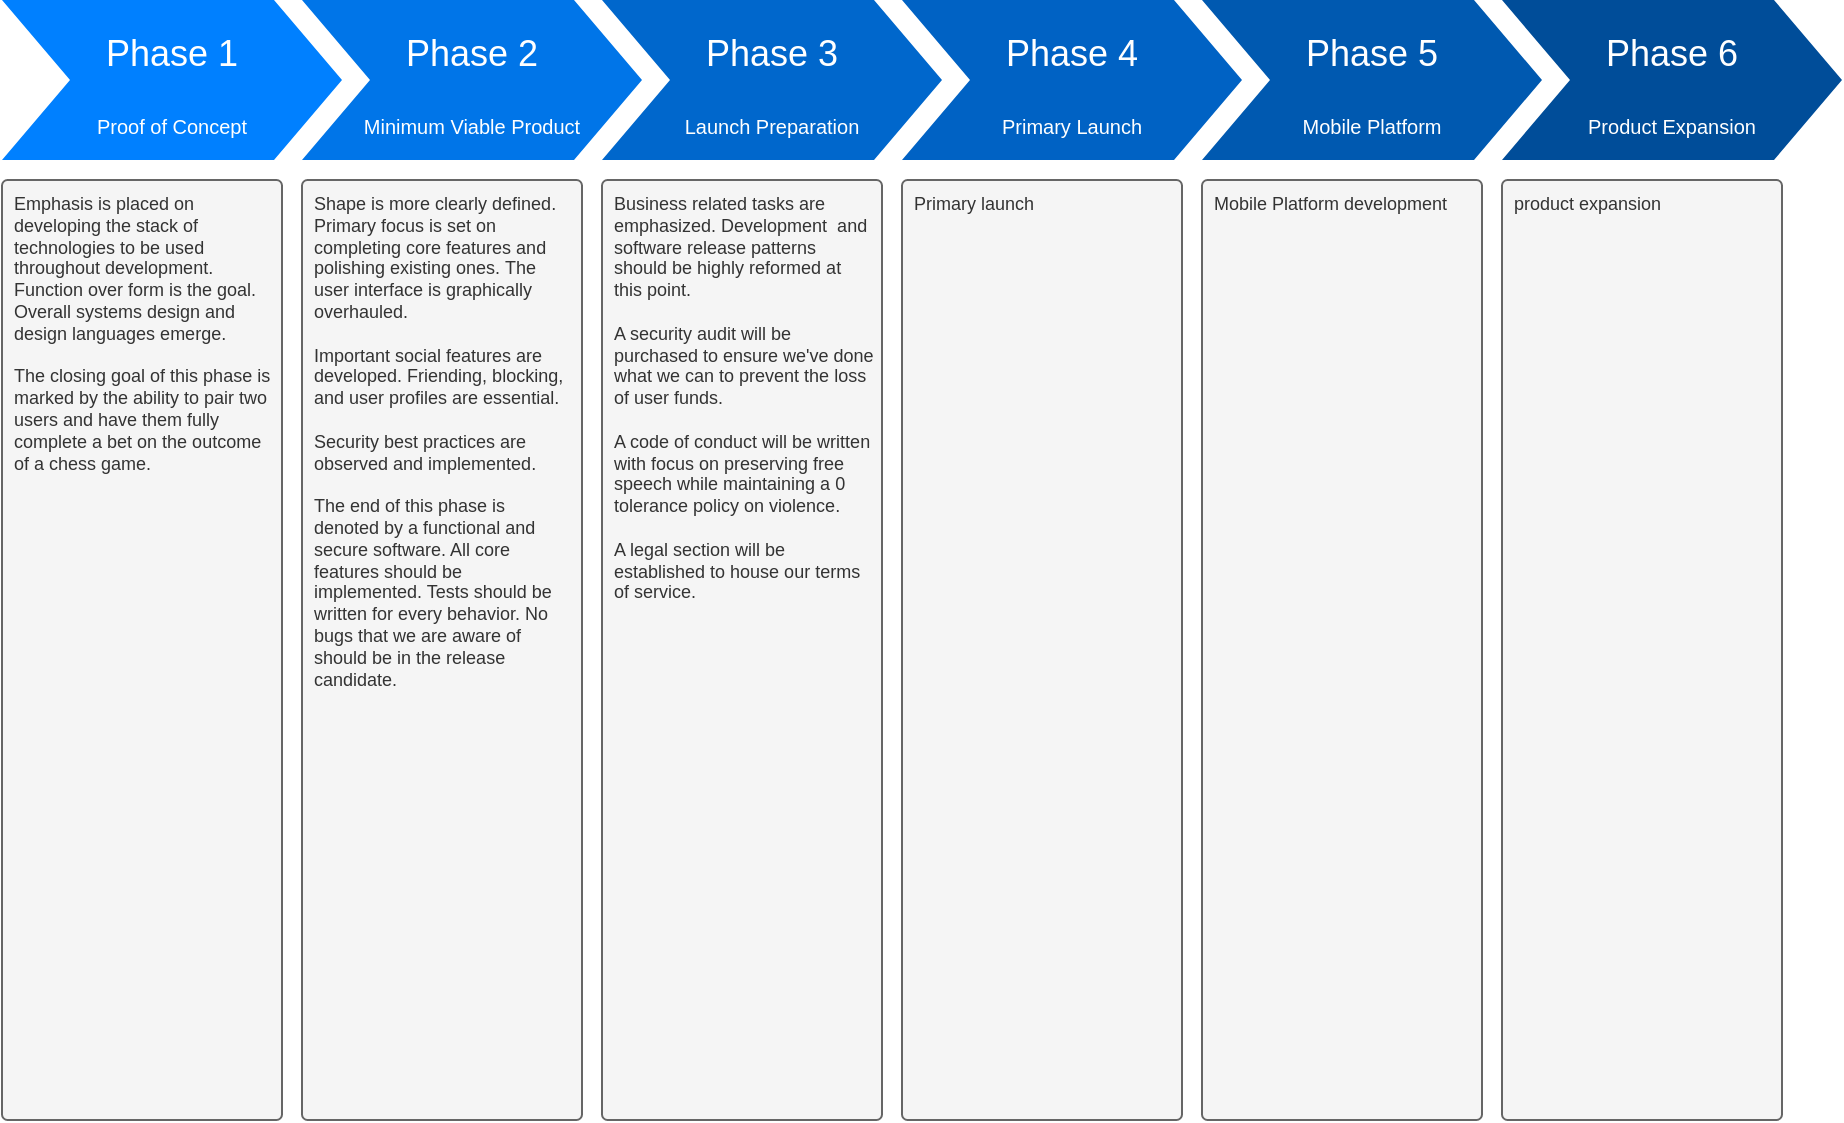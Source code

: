 <mxfile version="18.0.2" type="google"><diagram name="Page-1" id="d9b1e647-80fa-b4a2-5024-87a742678bcc"><mxGraphModel dx="1421" dy="777" grid="1" gridSize="10" guides="1" tooltips="1" connect="1" arrows="1" fold="1" page="1" pageScale="1" pageWidth="1100" pageHeight="850" background="none" math="0" shadow="0"><root><mxCell id="0"/><mxCell id="1" parent="0"/><mxCell id="57fe6abec08f04cb-1" value="&lt;font style=&quot;&quot;&gt;&lt;font style=&quot;vertical-align: inherit;&quot;&gt;&lt;font style=&quot;vertical-align: inherit;&quot;&gt;&lt;span style=&quot;font-size: 18px;&quot;&gt;&lt;font style=&quot;vertical-align: inherit;&quot;&gt;&lt;font style=&quot;vertical-align: inherit;&quot;&gt;&lt;font style=&quot;vertical-align: inherit;&quot;&gt;&lt;font style=&quot;vertical-align: inherit;&quot;&gt;Phase 1 &lt;/font&gt;&lt;/font&gt;&lt;/font&gt;&lt;/font&gt;&lt;/span&gt;&lt;br&gt;&lt;font style=&quot;&quot;&gt;&lt;font style=&quot;vertical-align: inherit;&quot;&gt;&lt;font style=&quot;vertical-align: inherit;&quot;&gt;&lt;font style=&quot;vertical-align: inherit;&quot;&gt;&lt;font style=&quot;vertical-align: inherit; font-size: 10px;&quot;&gt;Proof of Concept&lt;/font&gt;&lt;/font&gt;&lt;/font&gt;&lt;/font&gt;&lt;/font&gt;&lt;br&gt;&lt;/font&gt;&lt;/font&gt;&lt;/font&gt;" style="shape=step;whiteSpace=wrap;html=1;fontSize=28;fillColor=#0080FF;fontColor=#FFFFFF;strokeColor=none;" parent="1" vertex="1"><mxGeometry x="90" y="180" width="170" height="80" as="geometry"/></mxCell><mxCell id="57fe6abec08f04cb-2" value="&lt;font style=&quot;&quot;&gt;&lt;font style=&quot;vertical-align: inherit;&quot;&gt;&lt;font style=&quot;vertical-align: inherit;&quot;&gt;&lt;span style=&quot;font-size: 18px;&quot;&gt;Phase 2&lt;/span&gt;&lt;br&gt;&lt;font style=&quot;font-size: 10px;&quot;&gt;Minimum Viable Product&lt;/font&gt;&lt;br&gt;&lt;/font&gt;&lt;/font&gt;&lt;/font&gt;" style="shape=step;whiteSpace=wrap;html=1;fontSize=28;fillColor=#0075E8;fontColor=#FFFFFF;strokeColor=none;" parent="1" vertex="1"><mxGeometry x="240" y="180" width="170" height="80" as="geometry"/></mxCell><mxCell id="57fe6abec08f04cb-3" value="&lt;font style=&quot;&quot;&gt;&lt;font style=&quot;vertical-align: inherit;&quot;&gt;&lt;font style=&quot;vertical-align: inherit;&quot;&gt;&lt;span style=&quot;font-size: 18px;&quot;&gt;Phase 3&lt;/span&gt;&lt;br&gt;&lt;font style=&quot;font-size: 10px;&quot;&gt;Launch Preparation&lt;/font&gt;&lt;br&gt;&lt;/font&gt;&lt;/font&gt;&lt;/font&gt;" style="shape=step;whiteSpace=wrap;html=1;fontSize=28;fillColor=#0067CC;fontColor=#FFFFFF;strokeColor=none;" parent="1" vertex="1"><mxGeometry x="390" y="180" width="170" height="80" as="geometry"/></mxCell><mxCell id="57fe6abec08f04cb-4" value="&lt;font style=&quot;&quot;&gt;&lt;font style=&quot;vertical-align: inherit;&quot;&gt;&lt;font style=&quot;vertical-align: inherit;&quot;&gt;&lt;span style=&quot;font-size: 18px;&quot;&gt;Phase 4&lt;/span&gt;&lt;br&gt;&lt;font style=&quot;font-size: 10px;&quot;&gt;Primary Launch&lt;/font&gt;&lt;br&gt;&lt;/font&gt;&lt;/font&gt;&lt;/font&gt;" style="shape=step;whiteSpace=wrap;html=1;fontSize=28;fillColor=#0062C4;fontColor=#FFFFFF;strokeColor=none;" parent="1" vertex="1"><mxGeometry x="540" y="180" width="170" height="80" as="geometry"/></mxCell><mxCell id="57fe6abec08f04cb-5" value="&lt;font style=&quot;&quot;&gt;&lt;font style=&quot;vertical-align: inherit;&quot;&gt;&lt;font style=&quot;vertical-align: inherit;&quot;&gt;&lt;span style=&quot;font-size: 18px;&quot;&gt;&lt;font style=&quot;vertical-align: inherit;&quot;&gt;&lt;font style=&quot;vertical-align: inherit;&quot;&gt;Phase 5 &lt;/font&gt;&lt;/font&gt;&lt;/span&gt;&lt;br&gt;&lt;font style=&quot;font-size: 10px;&quot;&gt;&lt;font style=&quot;vertical-align: inherit;&quot;&gt;&lt;font style=&quot;vertical-align: inherit;&quot;&gt;Mobile Platform&lt;/font&gt;&lt;/font&gt;&lt;/font&gt;&lt;br&gt;&lt;/font&gt;&lt;/font&gt;&lt;/font&gt;" style="shape=step;whiteSpace=wrap;html=1;fontSize=28;fillColor=#0059B0;fontColor=#FFFFFF;strokeColor=none;" parent="1" vertex="1"><mxGeometry x="690" y="180" width="170" height="80" as="geometry"/></mxCell><mxCell id="57fe6abec08f04cb-6" value="&lt;font style=&quot;&quot;&gt;&lt;span style=&quot;font-size: 18px;&quot;&gt;Phase 6&lt;/span&gt;&lt;br&gt;&lt;font style=&quot;font-size: 10px;&quot;&gt;Product Expansion&lt;/font&gt;&lt;br&gt;&lt;/font&gt;" style="shape=step;whiteSpace=wrap;html=1;fontSize=28;fillColor=#004D99;fontColor=#FFFFFF;strokeColor=none;" parent="1" vertex="1"><mxGeometry x="840" y="180" width="170" height="80" as="geometry"/></mxCell><mxCell id="57fe6abec08f04cb-12" value="Mobile Platform development" style="text;spacingTop=-3;whiteSpace=wrap;html=1;align=left;fontSize=9;fontFamily=Helvetica;fillColor=#f5f5f5;rounded=1;glass=0;spacingLeft=1;spacingRight=1;spacing=5;labelBackgroundColor=none;fontColor=#333333;strokeColor=#666666;rotation=0;arcSize=2;" parent="1" vertex="1"><mxGeometry x="690" y="270" width="140" height="470" as="geometry"/></mxCell><mxCell id="57fe6abec08f04cb-13" value="product expansion" style="text;spacingTop=-3;whiteSpace=wrap;html=1;align=left;fontSize=9;fontFamily=Helvetica;fillColor=#f5f5f5;rounded=1;glass=0;spacingLeft=1;spacingRight=1;spacing=5;labelBackgroundColor=none;fontColor=#333333;strokeColor=#666666;rotation=0;arcSize=2;" parent="1" vertex="1"><mxGeometry x="840" y="270" width="140" height="470" as="geometry"/></mxCell><mxCell id="y50E5zn4GwG8O6aA6uce-5" value="Emphasis is placed on developing the stack of technologies to be used throughout development. Function over form is the goal. Overall systems design and design languages emerge.&lt;br style=&quot;font-size: 9px;&quot;&gt;&lt;br style=&quot;font-size: 9px;&quot;&gt;The closing goal of this phase is marked by the ability to pair two users and have them fully complete a bet on the outcome of a chess game.&lt;br style=&quot;font-size: 9px;&quot;&gt;&lt;br&gt;&lt;br&gt;" style="text;spacingTop=-3;whiteSpace=wrap;html=1;align=left;fontSize=9;fontFamily=Helvetica;fillColor=#f5f5f5;rounded=1;glass=0;spacingLeft=1;spacingRight=1;spacing=5;labelBackgroundColor=none;fontColor=#333333;strokeColor=#666666;rotation=0;arcSize=2;" vertex="1" parent="1"><mxGeometry x="90" y="270" width="140" height="470" as="geometry"/></mxCell><mxCell id="y50E5zn4GwG8O6aA6uce-6" value="Shape is more clearly defined. Primary focus is set on completing core features and polishing existing ones.&amp;nbsp;The user interface is graphically overhauled.&lt;br&gt;&lt;br&gt;Important social features are developed. Friending, blocking, and user profiles are essential.&lt;br&gt;&lt;br&gt;Security best practices are observed and implemented.&amp;nbsp;&lt;br&gt;&lt;br&gt;The end of this phase is denoted by a functional and secure software. All core features should be implemented. Tests should be written for every behavior. No bugs that we are aware of should be in the release candidate.&lt;br&gt;&lt;br&gt;" style="text;spacingTop=-3;whiteSpace=wrap;html=1;align=left;fontSize=9;fontFamily=Helvetica;fillColor=#f5f5f5;rounded=1;glass=0;spacingLeft=1;spacingRight=1;spacing=5;labelBackgroundColor=none;fontColor=#333333;strokeColor=#666666;rotation=0;arcSize=2;" vertex="1" parent="1"><mxGeometry x="240" y="270" width="140" height="470" as="geometry"/></mxCell><mxCell id="y50E5zn4GwG8O6aA6uce-7" value="Business related tasks are emphasized. Development&amp;nbsp; and software release patterns should be highly reformed at this point.&lt;br&gt;&lt;br&gt;A security audit will be purchased to ensure we've done what we can to prevent the loss of user funds.&lt;br&gt;&lt;br&gt;A code of conduct will be written with focus on preserving free speech while maintaining a 0 tolerance policy on violence.&lt;br&gt;&lt;br&gt;A legal section will be established to house our terms of service." style="text;spacingTop=-3;whiteSpace=wrap;html=1;align=left;fontSize=9;fontFamily=Helvetica;fillColor=#f5f5f5;rounded=1;glass=0;spacingLeft=1;spacingRight=1;spacing=5;labelBackgroundColor=none;fontColor=#333333;strokeColor=#666666;rotation=0;arcSize=2;" vertex="1" parent="1"><mxGeometry x="390" y="270" width="140" height="470" as="geometry"/></mxCell><mxCell id="y50E5zn4GwG8O6aA6uce-8" value="Primary launch" style="text;spacingTop=-3;whiteSpace=wrap;html=1;align=left;fontSize=9;fontFamily=Helvetica;fillColor=#f5f5f5;rounded=1;glass=0;spacingLeft=1;spacingRight=1;spacing=5;labelBackgroundColor=none;fontColor=#333333;strokeColor=#666666;rotation=0;arcSize=2;" vertex="1" parent="1"><mxGeometry x="540" y="270" width="140" height="470" as="geometry"/></mxCell></root></mxGraphModel></diagram></mxfile>